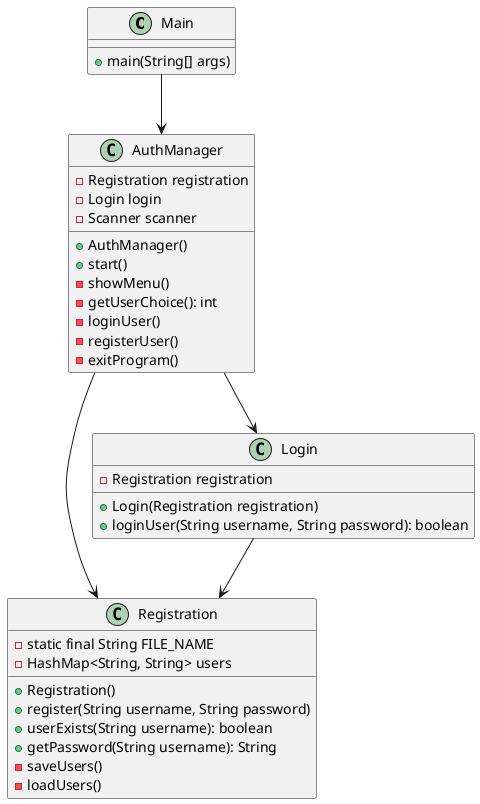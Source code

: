 @startuml
class Main {
    +main(String[] args)
}
class AuthManager {
    -Registration registration
    -Login login
    -Scanner scanner
    +AuthManager()
    +start()
    -showMenu()
    -getUserChoice(): int
    -loginUser()
    -registerUser()
    -exitProgram()
}
class Registration {
    -static final String FILE_NAME
    -HashMap<String, String> users
    +Registration()
    +register(String username, String password)
    +userExists(String username): boolean
    +getPassword(String username): String
    -saveUsers()
    -loadUsers()
}
class Login {
    -Registration registration
    +Login(Registration registration)
    +loginUser(String username, String password): boolean
}
Main --> AuthManager
AuthManager --> Registration
AuthManager --> Login
Login --> Registration
@enduml